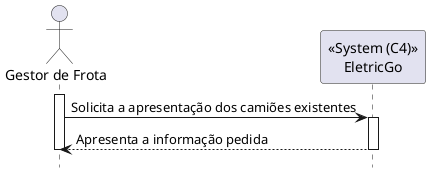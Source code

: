 @startuml

hide footbox

actor "Gestor de Frota" as gf
participant "<<System (C4)>>\nEletricGo" as c4

activate gf
gf -> c4: Solicita a apresentação dos camiões existentes
activate c4
c4 -->gf: Apresenta a informação pedida
deactivate c4
deactivate gf 

@enduml